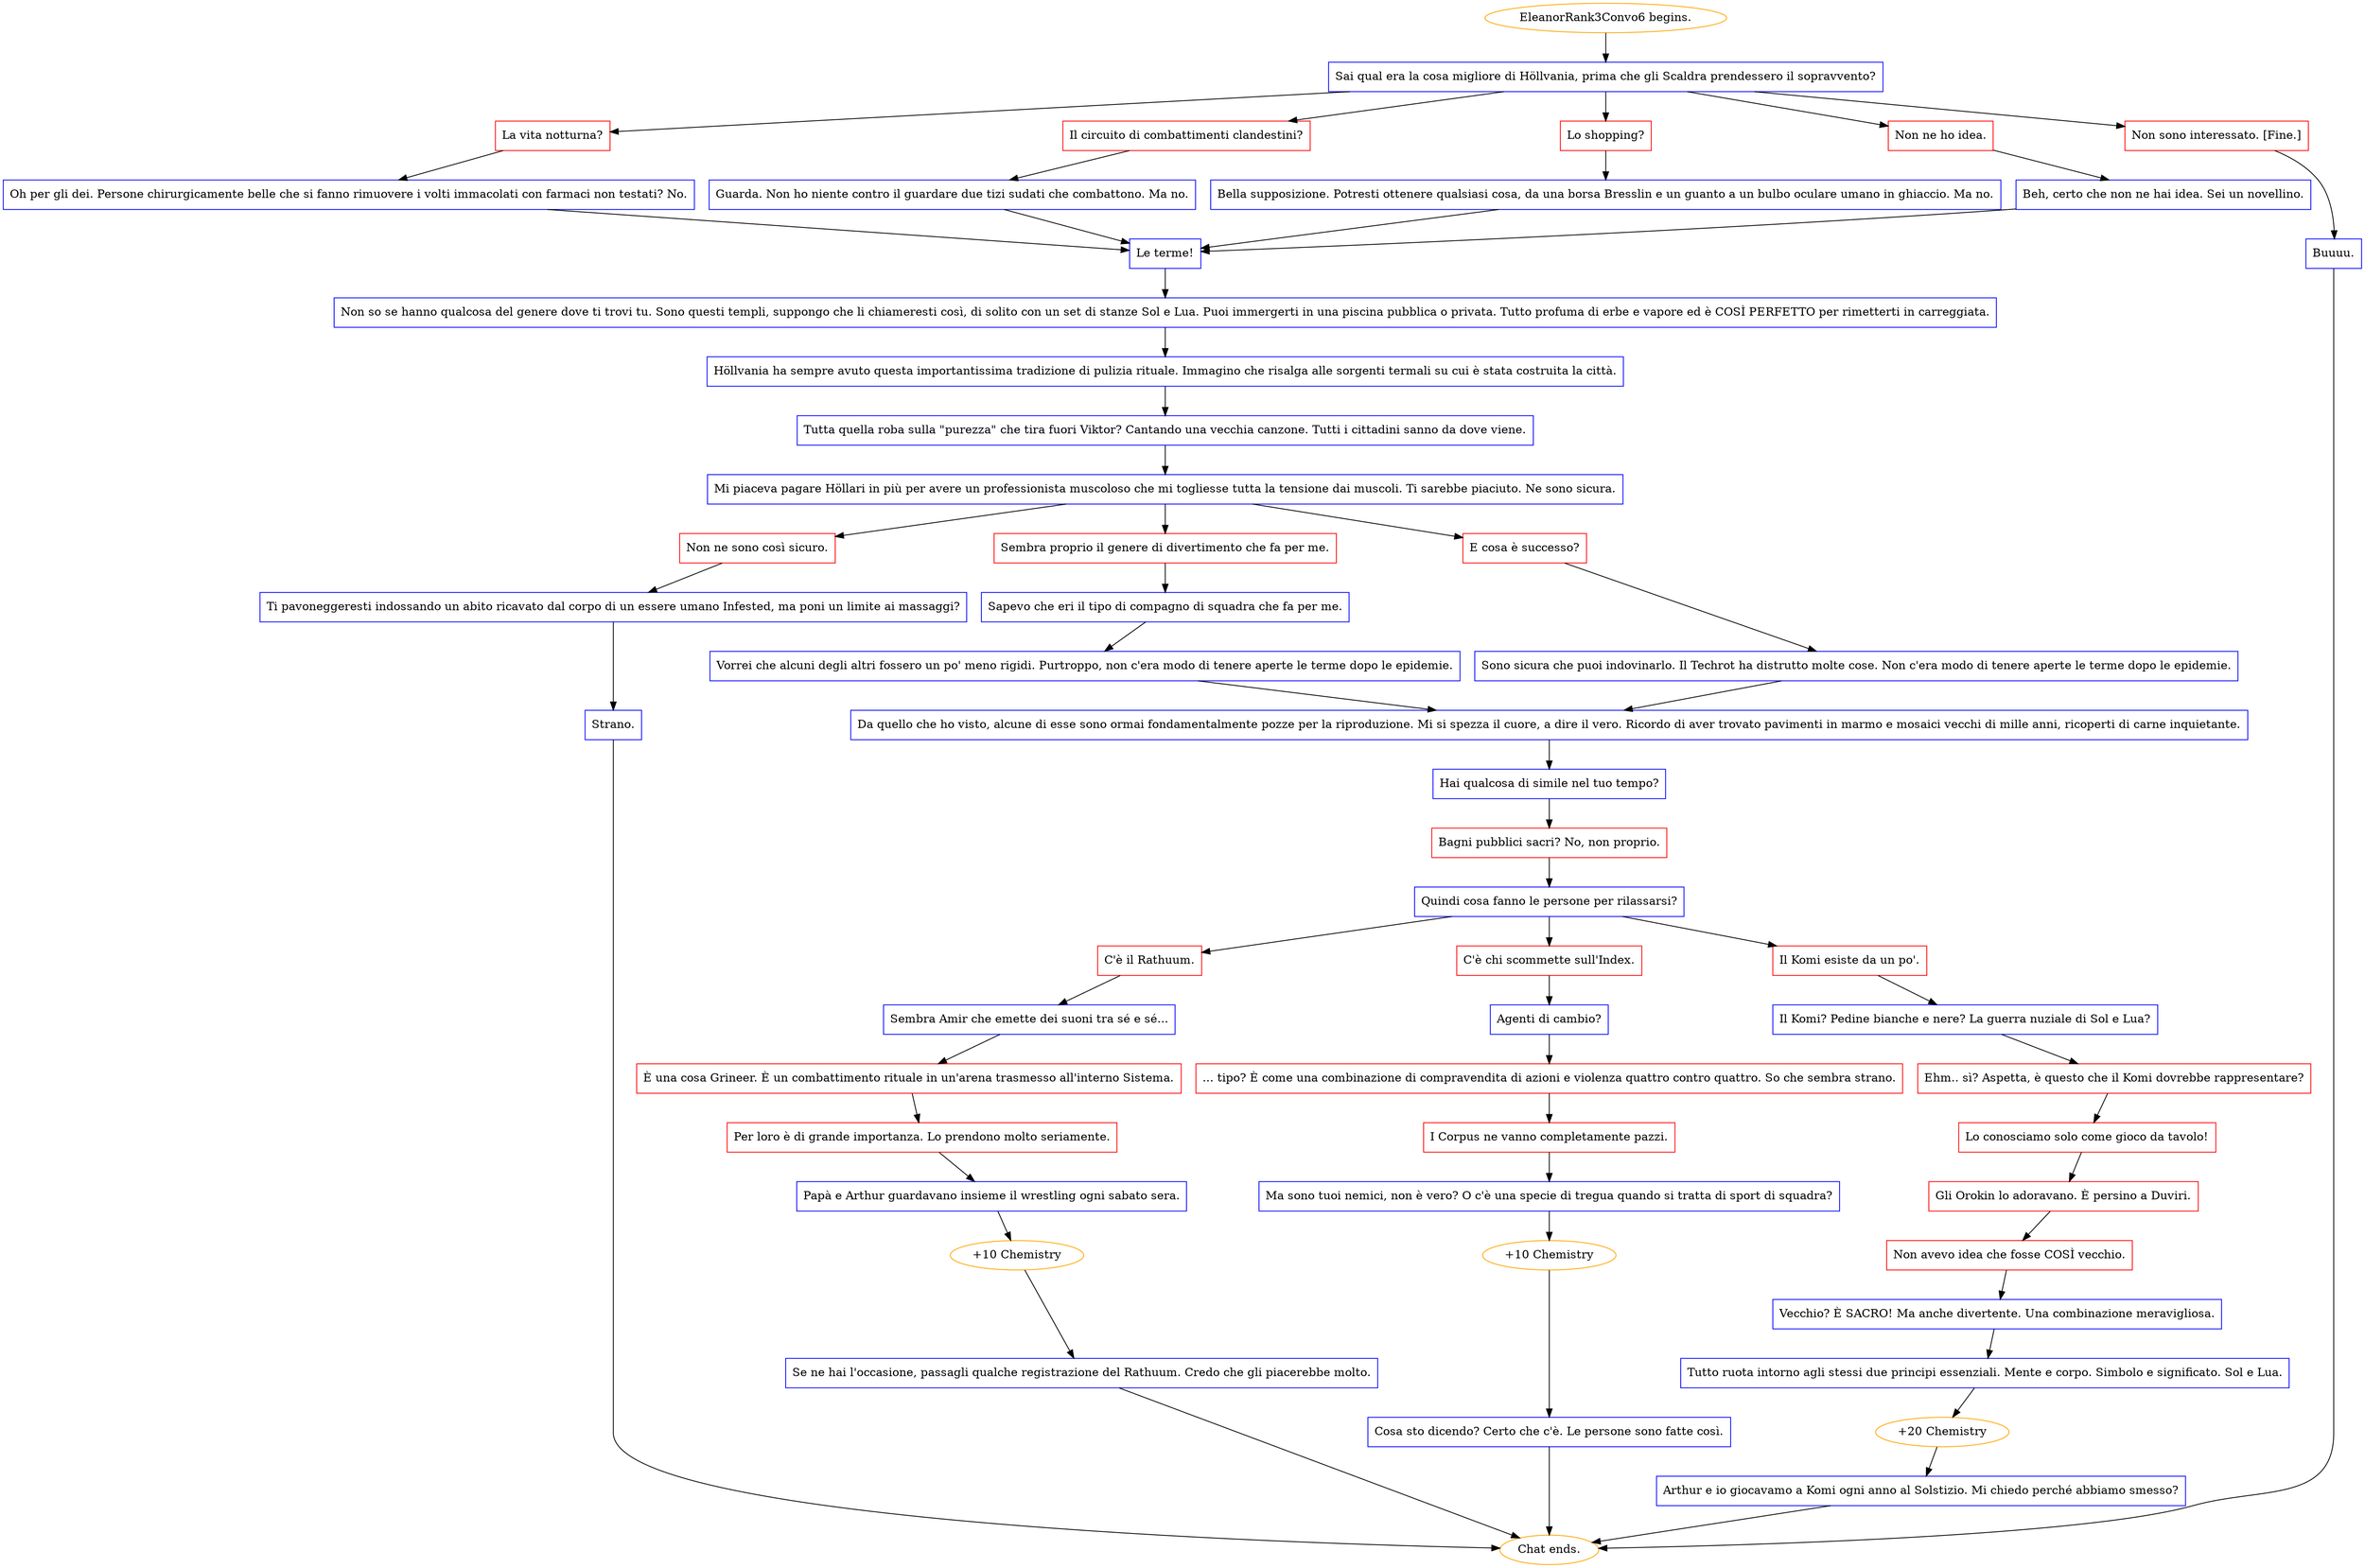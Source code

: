 digraph {
	"EleanorRank3Convo6 begins." [color=orange];
		"EleanorRank3Convo6 begins." -> j2291076418;
	j2291076418 [label="Sai qual era la cosa migliore di Höllvania, prima che gli Scaldra prendessero il sopravvento?",shape=box,color=blue];
		j2291076418 -> j3867090228;
		j2291076418 -> j3195595672;
		j2291076418 -> j1933517289;
		j2291076418 -> j2325314888;
		j2291076418 -> j1867387475;
	j3867090228 [label="La vita notturna?",shape=box,color=red];
		j3867090228 -> j501195504;
	j3195595672 [label="Il circuito di combattimenti clandestini?",shape=box,color=red];
		j3195595672 -> j2188651655;
	j1933517289 [label="Lo shopping?",shape=box,color=red];
		j1933517289 -> j975153083;
	j2325314888 [label="Non ne ho idea.",shape=box,color=red];
		j2325314888 -> j4105838241;
	j1867387475 [label="Non sono interessato. [Fine.]",shape=box,color=red];
		j1867387475 -> j767923773;
	j501195504 [label="Oh per gli dei. Persone chirurgicamente belle che si fanno rimuovere i volti immacolati con farmaci non testati? No.",shape=box,color=blue];
		j501195504 -> j2600936902;
	j2188651655 [label="Guarda. Non ho niente contro il guardare due tizi sudati che combattono. Ma no.",shape=box,color=blue];
		j2188651655 -> j2600936902;
	j975153083 [label="Bella supposizione. Potresti ottenere qualsiasi cosa, da una borsa Bresslin e un guanto a un bulbo oculare umano in ghiaccio. Ma no.",shape=box,color=blue];
		j975153083 -> j2600936902;
	j4105838241 [label="Beh, certo che non ne hai idea. Sei un novellino.",shape=box,color=blue];
		j4105838241 -> j2600936902;
	j767923773 [label="Buuuu.",shape=box,color=blue];
		j767923773 -> "Chat ends.";
	j2600936902 [label="Le terme!",shape=box,color=blue];
		j2600936902 -> j1925219773;
	"Chat ends." [color=orange];
	j1925219773 [label="Non so se hanno qualcosa del genere dove ti trovi tu. Sono questi templi, suppongo che li chiameresti così, di solito con un set di stanze Sol e Lua. Puoi immergerti in una piscina pubblica o privata. Tutto profuma di erbe e vapore ed è COSÌ PERFETTO per rimetterti in carreggiata.",shape=box,color=blue];
		j1925219773 -> j4070095074;
	j4070095074 [label="Höllvania ha sempre avuto questa importantissima tradizione di pulizia rituale. Immagino che risalga alle sorgenti termali su cui è stata costruita la città.",shape=box,color=blue];
		j4070095074 -> j553281584;
	j553281584 [label="Tutta quella roba sulla \"purezza\" che tira fuori Viktor? Cantando una vecchia canzone. Tutti i cittadini sanno da dove viene.",shape=box,color=blue];
		j553281584 -> j3900083216;
	j3900083216 [label="Mi piaceva pagare Höllari in più per avere un professionista muscoloso che mi togliesse tutta la tensione dai muscoli. Ti sarebbe piaciuto. Ne sono sicura.",shape=box,color=blue];
		j3900083216 -> j2443439066;
		j3900083216 -> j2202221938;
		j3900083216 -> j3929782073;
	j2443439066 [label="Non ne sono così sicuro.",shape=box,color=red];
		j2443439066 -> j3341295488;
	j2202221938 [label="Sembra proprio il genere di divertimento che fa per me.",shape=box,color=red];
		j2202221938 -> j4039298204;
	j3929782073 [label="E cosa è successo?",shape=box,color=red];
		j3929782073 -> j1139127965;
	j3341295488 [label="Ti pavoneggeresti indossando un abito ricavato dal corpo di un essere umano Infested, ma poni un limite ai massaggi?",shape=box,color=blue];
		j3341295488 -> j4111664644;
	j4039298204 [label="Sapevo che eri il tipo di compagno di squadra che fa per me.",shape=box,color=blue];
		j4039298204 -> j3165291946;
	j1139127965 [label="Sono sicura che puoi indovinarlo. Il Techrot ha distrutto molte cose. Non c'era modo di tenere aperte le terme dopo le epidemie.",shape=box,color=blue];
		j1139127965 -> j3242048160;
	j4111664644 [label="Strano.",shape=box,color=blue];
		j4111664644 -> "Chat ends.";
	j3165291946 [label="Vorrei che alcuni degli altri fossero un po' meno rigidi. Purtroppo, non c'era modo di tenere aperte le terme dopo le epidemie.",shape=box,color=blue];
		j3165291946 -> j3242048160;
	j3242048160 [label="Da quello che ho visto, alcune di esse sono ormai fondamentalmente pozze per la riproduzione. Mi si spezza il cuore, a dire il vero. Ricordo di aver trovato pavimenti in marmo e mosaici vecchi di mille anni, ricoperti di carne inquietante.",shape=box,color=blue];
		j3242048160 -> j1716309432;
	j1716309432 [label="Hai qualcosa di simile nel tuo tempo?",shape=box,color=blue];
		j1716309432 -> j2008559447;
	j2008559447 [label="Bagni pubblici sacri? No, non proprio.",shape=box,color=red];
		j2008559447 -> j735400167;
	j735400167 [label="Quindi cosa fanno le persone per rilassarsi?",shape=box,color=blue];
		j735400167 -> j2886818450;
		j735400167 -> j3223613289;
		j735400167 -> j1937278641;
	j2886818450 [label="C'è il Rathuum.",shape=box,color=red];
		j2886818450 -> j3316260936;
	j3223613289 [label="C'è chi scommette sull'Index.",shape=box,color=red];
		j3223613289 -> j3091932022;
	j1937278641 [label="Il Komi esiste da un po'.",shape=box,color=red];
		j1937278641 -> j3991704915;
	j3316260936 [label="Sembra Amir che emette dei suoni tra sé e sé...",shape=box,color=blue];
		j3316260936 -> j2357180400;
	j3091932022 [label="Agenti di cambio?",shape=box,color=blue];
		j3091932022 -> j236280852;
	j3991704915 [label="Il Komi? Pedine bianche e nere? La guerra nuziale di Sol e Lua?",shape=box,color=blue];
		j3991704915 -> j3386438664;
	j2357180400 [label="È una cosa Grineer. È un combattimento rituale in un'arena trasmesso all'interno Sistema.",shape=box,color=red];
		j2357180400 -> j173240597;
	j236280852 [label="... tipo? È come una combinazione di compravendita di azioni e violenza quattro contro quattro. So che sembra strano.",shape=box,color=red];
		j236280852 -> j1699990721;
	j3386438664 [label="Ehm.. sì? Aspetta, è questo che il Komi dovrebbe rappresentare?",shape=box,color=red];
		j3386438664 -> j1608415932;
	j173240597 [label="Per loro è di grande importanza. Lo prendono molto seriamente.",shape=box,color=red];
		j173240597 -> j3958325658;
	j1699990721 [label="I Corpus ne vanno completamente pazzi.",shape=box,color=red];
		j1699990721 -> j159582286;
	j1608415932 [label="Lo conosciamo solo come gioco da tavolo!",shape=box,color=red];
		j1608415932 -> j2861454395;
	j3958325658 [label="Papà e Arthur guardavano insieme il wrestling ogni sabato sera.",shape=box,color=blue];
		j3958325658 -> j467426696;
	j159582286 [label="Ma sono tuoi nemici, non è vero? O c'è una specie di tregua quando si tratta di sport di squadra?",shape=box,color=blue];
		j159582286 -> j3417400277;
	j2861454395 [label="Gli Orokin lo adoravano. È persino a Duviri.",shape=box,color=red];
		j2861454395 -> j2463190305;
	j467426696 [label="+10 Chemistry",color=orange];
		j467426696 -> j2088830024;
	j3417400277 [label="+10 Chemistry",color=orange];
		j3417400277 -> j2708007210;
	j2463190305 [label="Non avevo idea che fosse COSÌ vecchio.",shape=box,color=red];
		j2463190305 -> j2531904920;
	j2088830024 [label="Se ne hai l'occasione, passagli qualche registrazione del Rathuum. Credo che gli piacerebbe molto.",shape=box,color=blue];
		j2088830024 -> "Chat ends.";
	j2708007210 [label="Cosa sto dicendo? Certo che c'è. Le persone sono fatte così.",shape=box,color=blue];
		j2708007210 -> "Chat ends.";
	j2531904920 [label="Vecchio? È SACRO! Ma anche divertente. Una combinazione meravigliosa.",shape=box,color=blue];
		j2531904920 -> j2300832813;
	j2300832813 [label="Tutto ruota intorno agli stessi due principi essenziali. Mente e corpo. Simbolo e significato. Sol e Lua.",shape=box,color=blue];
		j2300832813 -> j1223054607;
	j1223054607 [label="+20 Chemistry",color=orange];
		j1223054607 -> j1900435023;
	j1900435023 [label="Arthur e io giocavamo a Komi ogni anno al Solstizio. Mi chiedo perché abbiamo smesso?",shape=box,color=blue];
		j1900435023 -> "Chat ends.";
}